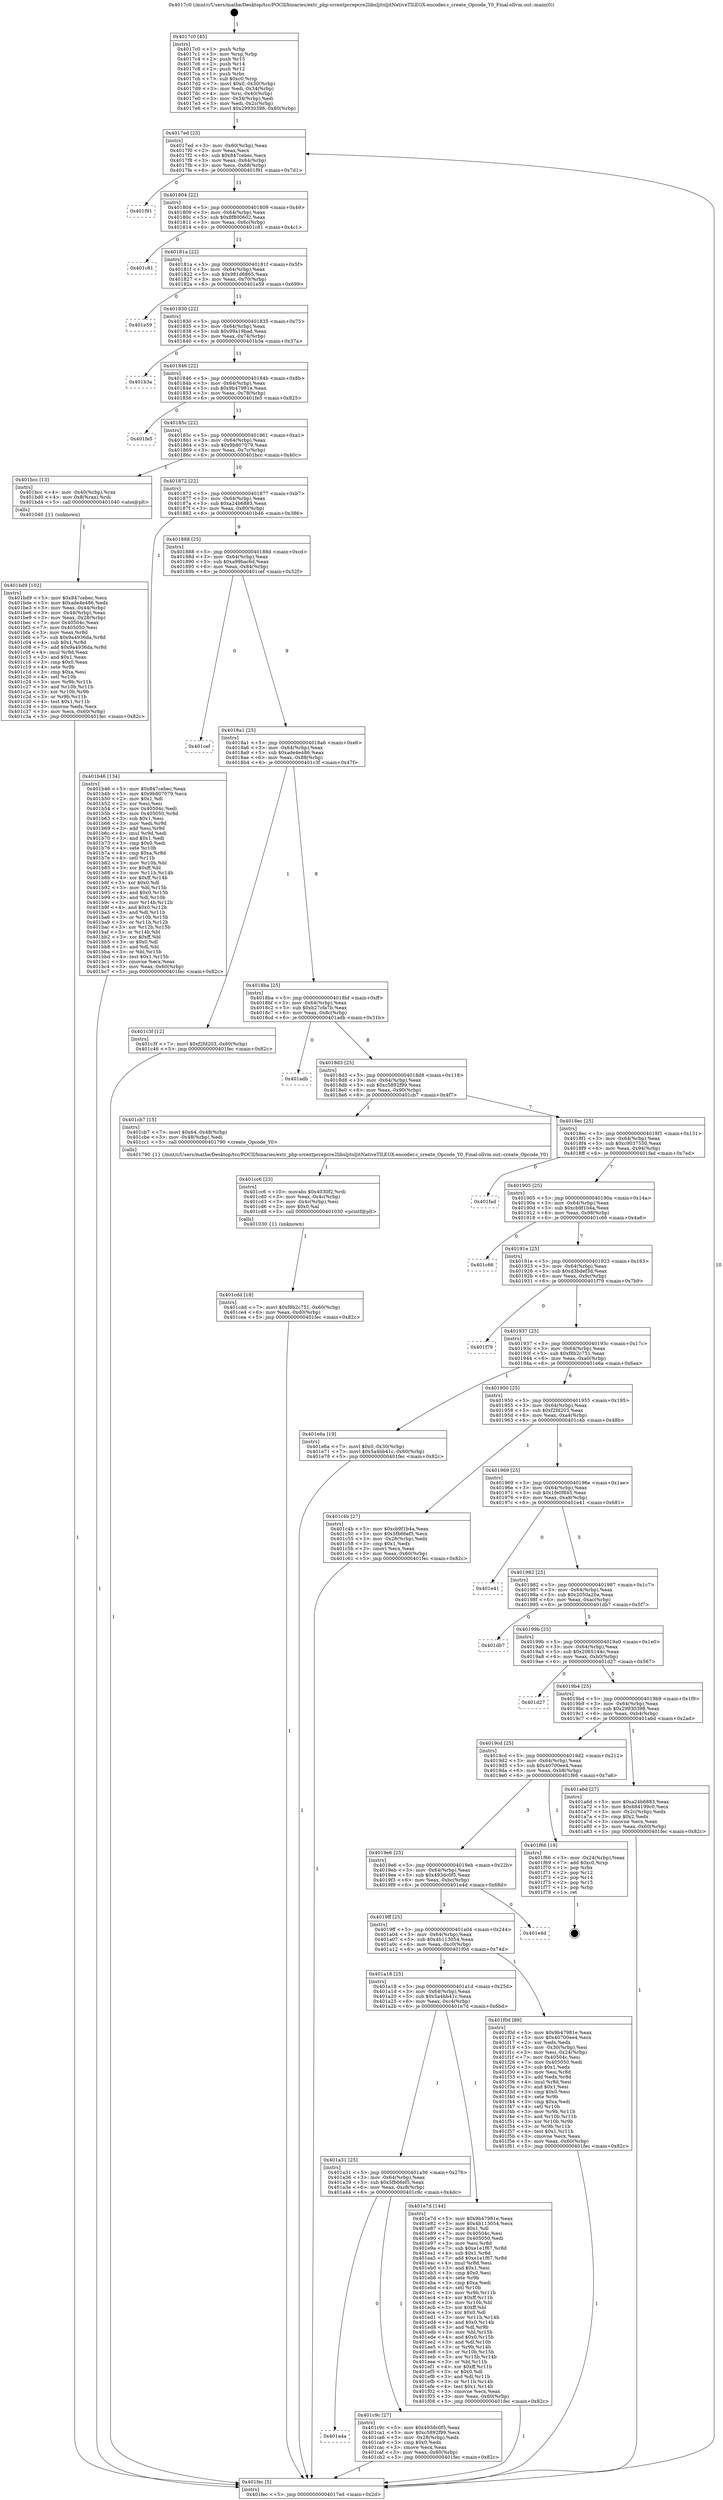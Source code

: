 digraph "0x4017c0" {
  label = "0x4017c0 (/mnt/c/Users/mathe/Desktop/tcc/POCII/binaries/extr_php-srcextpcrepcre2libsljitsljitNativeTILEGX-encoder.c_create_Opcode_Y0_Final-ollvm.out::main(0))"
  labelloc = "t"
  node[shape=record]

  Entry [label="",width=0.3,height=0.3,shape=circle,fillcolor=black,style=filled]
  "0x4017ed" [label="{
     0x4017ed [23]\l
     | [instrs]\l
     &nbsp;&nbsp;0x4017ed \<+3\>: mov -0x60(%rbp),%eax\l
     &nbsp;&nbsp;0x4017f0 \<+2\>: mov %eax,%ecx\l
     &nbsp;&nbsp;0x4017f2 \<+6\>: sub $0x847cebec,%ecx\l
     &nbsp;&nbsp;0x4017f8 \<+3\>: mov %eax,-0x64(%rbp)\l
     &nbsp;&nbsp;0x4017fb \<+3\>: mov %ecx,-0x68(%rbp)\l
     &nbsp;&nbsp;0x4017fe \<+6\>: je 0000000000401f91 \<main+0x7d1\>\l
  }"]
  "0x401f91" [label="{
     0x401f91\l
  }", style=dashed]
  "0x401804" [label="{
     0x401804 [22]\l
     | [instrs]\l
     &nbsp;&nbsp;0x401804 \<+5\>: jmp 0000000000401809 \<main+0x49\>\l
     &nbsp;&nbsp;0x401809 \<+3\>: mov -0x64(%rbp),%eax\l
     &nbsp;&nbsp;0x40180c \<+5\>: sub $0x8f800602,%eax\l
     &nbsp;&nbsp;0x401811 \<+3\>: mov %eax,-0x6c(%rbp)\l
     &nbsp;&nbsp;0x401814 \<+6\>: je 0000000000401c81 \<main+0x4c1\>\l
  }"]
  Exit [label="",width=0.3,height=0.3,shape=circle,fillcolor=black,style=filled,peripheries=2]
  "0x401c81" [label="{
     0x401c81\l
  }", style=dashed]
  "0x40181a" [label="{
     0x40181a [22]\l
     | [instrs]\l
     &nbsp;&nbsp;0x40181a \<+5\>: jmp 000000000040181f \<main+0x5f\>\l
     &nbsp;&nbsp;0x40181f \<+3\>: mov -0x64(%rbp),%eax\l
     &nbsp;&nbsp;0x401822 \<+5\>: sub $0x981d6865,%eax\l
     &nbsp;&nbsp;0x401827 \<+3\>: mov %eax,-0x70(%rbp)\l
     &nbsp;&nbsp;0x40182a \<+6\>: je 0000000000401e59 \<main+0x699\>\l
  }"]
  "0x401cdd" [label="{
     0x401cdd [18]\l
     | [instrs]\l
     &nbsp;&nbsp;0x401cdd \<+7\>: movl $0xf8b2c751,-0x60(%rbp)\l
     &nbsp;&nbsp;0x401ce4 \<+6\>: mov %eax,-0xd0(%rbp)\l
     &nbsp;&nbsp;0x401cea \<+5\>: jmp 0000000000401fec \<main+0x82c\>\l
  }"]
  "0x401e59" [label="{
     0x401e59\l
  }", style=dashed]
  "0x401830" [label="{
     0x401830 [22]\l
     | [instrs]\l
     &nbsp;&nbsp;0x401830 \<+5\>: jmp 0000000000401835 \<main+0x75\>\l
     &nbsp;&nbsp;0x401835 \<+3\>: mov -0x64(%rbp),%eax\l
     &nbsp;&nbsp;0x401838 \<+5\>: sub $0x99a19bad,%eax\l
     &nbsp;&nbsp;0x40183d \<+3\>: mov %eax,-0x74(%rbp)\l
     &nbsp;&nbsp;0x401840 \<+6\>: je 0000000000401b3a \<main+0x37a\>\l
  }"]
  "0x401cc6" [label="{
     0x401cc6 [23]\l
     | [instrs]\l
     &nbsp;&nbsp;0x401cc6 \<+10\>: movabs $0x4030f2,%rdi\l
     &nbsp;&nbsp;0x401cd0 \<+3\>: mov %eax,-0x4c(%rbp)\l
     &nbsp;&nbsp;0x401cd3 \<+3\>: mov -0x4c(%rbp),%esi\l
     &nbsp;&nbsp;0x401cd6 \<+2\>: mov $0x0,%al\l
     &nbsp;&nbsp;0x401cd8 \<+5\>: call 0000000000401030 \<printf@plt\>\l
     | [calls]\l
     &nbsp;&nbsp;0x401030 \{1\} (unknown)\l
  }"]
  "0x401b3a" [label="{
     0x401b3a\l
  }", style=dashed]
  "0x401846" [label="{
     0x401846 [22]\l
     | [instrs]\l
     &nbsp;&nbsp;0x401846 \<+5\>: jmp 000000000040184b \<main+0x8b\>\l
     &nbsp;&nbsp;0x40184b \<+3\>: mov -0x64(%rbp),%eax\l
     &nbsp;&nbsp;0x40184e \<+5\>: sub $0x9b47981e,%eax\l
     &nbsp;&nbsp;0x401853 \<+3\>: mov %eax,-0x78(%rbp)\l
     &nbsp;&nbsp;0x401856 \<+6\>: je 0000000000401fe5 \<main+0x825\>\l
  }"]
  "0x401a4a" [label="{
     0x401a4a\l
  }", style=dashed]
  "0x401fe5" [label="{
     0x401fe5\l
  }", style=dashed]
  "0x40185c" [label="{
     0x40185c [22]\l
     | [instrs]\l
     &nbsp;&nbsp;0x40185c \<+5\>: jmp 0000000000401861 \<main+0xa1\>\l
     &nbsp;&nbsp;0x401861 \<+3\>: mov -0x64(%rbp),%eax\l
     &nbsp;&nbsp;0x401864 \<+5\>: sub $0x9b807079,%eax\l
     &nbsp;&nbsp;0x401869 \<+3\>: mov %eax,-0x7c(%rbp)\l
     &nbsp;&nbsp;0x40186c \<+6\>: je 0000000000401bcc \<main+0x40c\>\l
  }"]
  "0x401c9c" [label="{
     0x401c9c [27]\l
     | [instrs]\l
     &nbsp;&nbsp;0x401c9c \<+5\>: mov $0x493dc0f5,%eax\l
     &nbsp;&nbsp;0x401ca1 \<+5\>: mov $0xc5892f99,%ecx\l
     &nbsp;&nbsp;0x401ca6 \<+3\>: mov -0x28(%rbp),%edx\l
     &nbsp;&nbsp;0x401ca9 \<+3\>: cmp $0x0,%edx\l
     &nbsp;&nbsp;0x401cac \<+3\>: cmove %ecx,%eax\l
     &nbsp;&nbsp;0x401caf \<+3\>: mov %eax,-0x60(%rbp)\l
     &nbsp;&nbsp;0x401cb2 \<+5\>: jmp 0000000000401fec \<main+0x82c\>\l
  }"]
  "0x401bcc" [label="{
     0x401bcc [13]\l
     | [instrs]\l
     &nbsp;&nbsp;0x401bcc \<+4\>: mov -0x40(%rbp),%rax\l
     &nbsp;&nbsp;0x401bd0 \<+4\>: mov 0x8(%rax),%rdi\l
     &nbsp;&nbsp;0x401bd4 \<+5\>: call 0000000000401040 \<atoi@plt\>\l
     | [calls]\l
     &nbsp;&nbsp;0x401040 \{1\} (unknown)\l
  }"]
  "0x401872" [label="{
     0x401872 [22]\l
     | [instrs]\l
     &nbsp;&nbsp;0x401872 \<+5\>: jmp 0000000000401877 \<main+0xb7\>\l
     &nbsp;&nbsp;0x401877 \<+3\>: mov -0x64(%rbp),%eax\l
     &nbsp;&nbsp;0x40187a \<+5\>: sub $0xa24b6883,%eax\l
     &nbsp;&nbsp;0x40187f \<+3\>: mov %eax,-0x80(%rbp)\l
     &nbsp;&nbsp;0x401882 \<+6\>: je 0000000000401b46 \<main+0x386\>\l
  }"]
  "0x401a31" [label="{
     0x401a31 [25]\l
     | [instrs]\l
     &nbsp;&nbsp;0x401a31 \<+5\>: jmp 0000000000401a36 \<main+0x276\>\l
     &nbsp;&nbsp;0x401a36 \<+3\>: mov -0x64(%rbp),%eax\l
     &nbsp;&nbsp;0x401a39 \<+5\>: sub $0x5fb66ef5,%eax\l
     &nbsp;&nbsp;0x401a3e \<+6\>: mov %eax,-0xc8(%rbp)\l
     &nbsp;&nbsp;0x401a44 \<+6\>: je 0000000000401c9c \<main+0x4dc\>\l
  }"]
  "0x401b46" [label="{
     0x401b46 [134]\l
     | [instrs]\l
     &nbsp;&nbsp;0x401b46 \<+5\>: mov $0x847cebec,%eax\l
     &nbsp;&nbsp;0x401b4b \<+5\>: mov $0x9b807079,%ecx\l
     &nbsp;&nbsp;0x401b50 \<+2\>: mov $0x1,%dl\l
     &nbsp;&nbsp;0x401b52 \<+2\>: xor %esi,%esi\l
     &nbsp;&nbsp;0x401b54 \<+7\>: mov 0x40504c,%edi\l
     &nbsp;&nbsp;0x401b5b \<+8\>: mov 0x405050,%r8d\l
     &nbsp;&nbsp;0x401b63 \<+3\>: sub $0x1,%esi\l
     &nbsp;&nbsp;0x401b66 \<+3\>: mov %edi,%r9d\l
     &nbsp;&nbsp;0x401b69 \<+3\>: add %esi,%r9d\l
     &nbsp;&nbsp;0x401b6c \<+4\>: imul %r9d,%edi\l
     &nbsp;&nbsp;0x401b70 \<+3\>: and $0x1,%edi\l
     &nbsp;&nbsp;0x401b73 \<+3\>: cmp $0x0,%edi\l
     &nbsp;&nbsp;0x401b76 \<+4\>: sete %r10b\l
     &nbsp;&nbsp;0x401b7a \<+4\>: cmp $0xa,%r8d\l
     &nbsp;&nbsp;0x401b7e \<+4\>: setl %r11b\l
     &nbsp;&nbsp;0x401b82 \<+3\>: mov %r10b,%bl\l
     &nbsp;&nbsp;0x401b85 \<+3\>: xor $0xff,%bl\l
     &nbsp;&nbsp;0x401b88 \<+3\>: mov %r11b,%r14b\l
     &nbsp;&nbsp;0x401b8b \<+4\>: xor $0xff,%r14b\l
     &nbsp;&nbsp;0x401b8f \<+3\>: xor $0x0,%dl\l
     &nbsp;&nbsp;0x401b92 \<+3\>: mov %bl,%r15b\l
     &nbsp;&nbsp;0x401b95 \<+4\>: and $0x0,%r15b\l
     &nbsp;&nbsp;0x401b99 \<+3\>: and %dl,%r10b\l
     &nbsp;&nbsp;0x401b9c \<+3\>: mov %r14b,%r12b\l
     &nbsp;&nbsp;0x401b9f \<+4\>: and $0x0,%r12b\l
     &nbsp;&nbsp;0x401ba3 \<+3\>: and %dl,%r11b\l
     &nbsp;&nbsp;0x401ba6 \<+3\>: or %r10b,%r15b\l
     &nbsp;&nbsp;0x401ba9 \<+3\>: or %r11b,%r12b\l
     &nbsp;&nbsp;0x401bac \<+3\>: xor %r12b,%r15b\l
     &nbsp;&nbsp;0x401baf \<+3\>: or %r14b,%bl\l
     &nbsp;&nbsp;0x401bb2 \<+3\>: xor $0xff,%bl\l
     &nbsp;&nbsp;0x401bb5 \<+3\>: or $0x0,%dl\l
     &nbsp;&nbsp;0x401bb8 \<+2\>: and %dl,%bl\l
     &nbsp;&nbsp;0x401bba \<+3\>: or %bl,%r15b\l
     &nbsp;&nbsp;0x401bbd \<+4\>: test $0x1,%r15b\l
     &nbsp;&nbsp;0x401bc1 \<+3\>: cmovne %ecx,%eax\l
     &nbsp;&nbsp;0x401bc4 \<+3\>: mov %eax,-0x60(%rbp)\l
     &nbsp;&nbsp;0x401bc7 \<+5\>: jmp 0000000000401fec \<main+0x82c\>\l
  }"]
  "0x401888" [label="{
     0x401888 [25]\l
     | [instrs]\l
     &nbsp;&nbsp;0x401888 \<+5\>: jmp 000000000040188d \<main+0xcd\>\l
     &nbsp;&nbsp;0x40188d \<+3\>: mov -0x64(%rbp),%eax\l
     &nbsp;&nbsp;0x401890 \<+5\>: sub $0xa99bac6d,%eax\l
     &nbsp;&nbsp;0x401895 \<+6\>: mov %eax,-0x84(%rbp)\l
     &nbsp;&nbsp;0x40189b \<+6\>: je 0000000000401cef \<main+0x52f\>\l
  }"]
  "0x401e7d" [label="{
     0x401e7d [144]\l
     | [instrs]\l
     &nbsp;&nbsp;0x401e7d \<+5\>: mov $0x9b47981e,%eax\l
     &nbsp;&nbsp;0x401e82 \<+5\>: mov $0x4b113054,%ecx\l
     &nbsp;&nbsp;0x401e87 \<+2\>: mov $0x1,%dl\l
     &nbsp;&nbsp;0x401e89 \<+7\>: mov 0x40504c,%esi\l
     &nbsp;&nbsp;0x401e90 \<+7\>: mov 0x405050,%edi\l
     &nbsp;&nbsp;0x401e97 \<+3\>: mov %esi,%r8d\l
     &nbsp;&nbsp;0x401e9a \<+7\>: sub $0xe1e1f67,%r8d\l
     &nbsp;&nbsp;0x401ea1 \<+4\>: sub $0x1,%r8d\l
     &nbsp;&nbsp;0x401ea5 \<+7\>: add $0xe1e1f67,%r8d\l
     &nbsp;&nbsp;0x401eac \<+4\>: imul %r8d,%esi\l
     &nbsp;&nbsp;0x401eb0 \<+3\>: and $0x1,%esi\l
     &nbsp;&nbsp;0x401eb3 \<+3\>: cmp $0x0,%esi\l
     &nbsp;&nbsp;0x401eb6 \<+4\>: sete %r9b\l
     &nbsp;&nbsp;0x401eba \<+3\>: cmp $0xa,%edi\l
     &nbsp;&nbsp;0x401ebd \<+4\>: setl %r10b\l
     &nbsp;&nbsp;0x401ec1 \<+3\>: mov %r9b,%r11b\l
     &nbsp;&nbsp;0x401ec4 \<+4\>: xor $0xff,%r11b\l
     &nbsp;&nbsp;0x401ec8 \<+3\>: mov %r10b,%bl\l
     &nbsp;&nbsp;0x401ecb \<+3\>: xor $0xff,%bl\l
     &nbsp;&nbsp;0x401ece \<+3\>: xor $0x0,%dl\l
     &nbsp;&nbsp;0x401ed1 \<+3\>: mov %r11b,%r14b\l
     &nbsp;&nbsp;0x401ed4 \<+4\>: and $0x0,%r14b\l
     &nbsp;&nbsp;0x401ed8 \<+3\>: and %dl,%r9b\l
     &nbsp;&nbsp;0x401edb \<+3\>: mov %bl,%r15b\l
     &nbsp;&nbsp;0x401ede \<+4\>: and $0x0,%r15b\l
     &nbsp;&nbsp;0x401ee2 \<+3\>: and %dl,%r10b\l
     &nbsp;&nbsp;0x401ee5 \<+3\>: or %r9b,%r14b\l
     &nbsp;&nbsp;0x401ee8 \<+3\>: or %r10b,%r15b\l
     &nbsp;&nbsp;0x401eeb \<+3\>: xor %r15b,%r14b\l
     &nbsp;&nbsp;0x401eee \<+3\>: or %bl,%r11b\l
     &nbsp;&nbsp;0x401ef1 \<+4\>: xor $0xff,%r11b\l
     &nbsp;&nbsp;0x401ef5 \<+3\>: or $0x0,%dl\l
     &nbsp;&nbsp;0x401ef8 \<+3\>: and %dl,%r11b\l
     &nbsp;&nbsp;0x401efb \<+3\>: or %r11b,%r14b\l
     &nbsp;&nbsp;0x401efe \<+4\>: test $0x1,%r14b\l
     &nbsp;&nbsp;0x401f02 \<+3\>: cmovne %ecx,%eax\l
     &nbsp;&nbsp;0x401f05 \<+3\>: mov %eax,-0x60(%rbp)\l
     &nbsp;&nbsp;0x401f08 \<+5\>: jmp 0000000000401fec \<main+0x82c\>\l
  }"]
  "0x401cef" [label="{
     0x401cef\l
  }", style=dashed]
  "0x4018a1" [label="{
     0x4018a1 [25]\l
     | [instrs]\l
     &nbsp;&nbsp;0x4018a1 \<+5\>: jmp 00000000004018a6 \<main+0xe6\>\l
     &nbsp;&nbsp;0x4018a6 \<+3\>: mov -0x64(%rbp),%eax\l
     &nbsp;&nbsp;0x4018a9 \<+5\>: sub $0xade4e486,%eax\l
     &nbsp;&nbsp;0x4018ae \<+6\>: mov %eax,-0x88(%rbp)\l
     &nbsp;&nbsp;0x4018b4 \<+6\>: je 0000000000401c3f \<main+0x47f\>\l
  }"]
  "0x401a18" [label="{
     0x401a18 [25]\l
     | [instrs]\l
     &nbsp;&nbsp;0x401a18 \<+5\>: jmp 0000000000401a1d \<main+0x25d\>\l
     &nbsp;&nbsp;0x401a1d \<+3\>: mov -0x64(%rbp),%eax\l
     &nbsp;&nbsp;0x401a20 \<+5\>: sub $0x5a4bb41c,%eax\l
     &nbsp;&nbsp;0x401a25 \<+6\>: mov %eax,-0xc4(%rbp)\l
     &nbsp;&nbsp;0x401a2b \<+6\>: je 0000000000401e7d \<main+0x6bd\>\l
  }"]
  "0x401c3f" [label="{
     0x401c3f [12]\l
     | [instrs]\l
     &nbsp;&nbsp;0x401c3f \<+7\>: movl $0xf2fd203,-0x60(%rbp)\l
     &nbsp;&nbsp;0x401c46 \<+5\>: jmp 0000000000401fec \<main+0x82c\>\l
  }"]
  "0x4018ba" [label="{
     0x4018ba [25]\l
     | [instrs]\l
     &nbsp;&nbsp;0x4018ba \<+5\>: jmp 00000000004018bf \<main+0xff\>\l
     &nbsp;&nbsp;0x4018bf \<+3\>: mov -0x64(%rbp),%eax\l
     &nbsp;&nbsp;0x4018c2 \<+5\>: sub $0xb27cfa7b,%eax\l
     &nbsp;&nbsp;0x4018c7 \<+6\>: mov %eax,-0x8c(%rbp)\l
     &nbsp;&nbsp;0x4018cd \<+6\>: je 0000000000401adb \<main+0x31b\>\l
  }"]
  "0x401f0d" [label="{
     0x401f0d [89]\l
     | [instrs]\l
     &nbsp;&nbsp;0x401f0d \<+5\>: mov $0x9b47981e,%eax\l
     &nbsp;&nbsp;0x401f12 \<+5\>: mov $0x40700ee4,%ecx\l
     &nbsp;&nbsp;0x401f17 \<+2\>: xor %edx,%edx\l
     &nbsp;&nbsp;0x401f19 \<+3\>: mov -0x30(%rbp),%esi\l
     &nbsp;&nbsp;0x401f1c \<+3\>: mov %esi,-0x24(%rbp)\l
     &nbsp;&nbsp;0x401f1f \<+7\>: mov 0x40504c,%esi\l
     &nbsp;&nbsp;0x401f26 \<+7\>: mov 0x405050,%edi\l
     &nbsp;&nbsp;0x401f2d \<+3\>: sub $0x1,%edx\l
     &nbsp;&nbsp;0x401f30 \<+3\>: mov %esi,%r8d\l
     &nbsp;&nbsp;0x401f33 \<+3\>: add %edx,%r8d\l
     &nbsp;&nbsp;0x401f36 \<+4\>: imul %r8d,%esi\l
     &nbsp;&nbsp;0x401f3a \<+3\>: and $0x1,%esi\l
     &nbsp;&nbsp;0x401f3d \<+3\>: cmp $0x0,%esi\l
     &nbsp;&nbsp;0x401f40 \<+4\>: sete %r9b\l
     &nbsp;&nbsp;0x401f44 \<+3\>: cmp $0xa,%edi\l
     &nbsp;&nbsp;0x401f47 \<+4\>: setl %r10b\l
     &nbsp;&nbsp;0x401f4b \<+3\>: mov %r9b,%r11b\l
     &nbsp;&nbsp;0x401f4e \<+3\>: and %r10b,%r11b\l
     &nbsp;&nbsp;0x401f51 \<+3\>: xor %r10b,%r9b\l
     &nbsp;&nbsp;0x401f54 \<+3\>: or %r9b,%r11b\l
     &nbsp;&nbsp;0x401f57 \<+4\>: test $0x1,%r11b\l
     &nbsp;&nbsp;0x401f5b \<+3\>: cmovne %ecx,%eax\l
     &nbsp;&nbsp;0x401f5e \<+3\>: mov %eax,-0x60(%rbp)\l
     &nbsp;&nbsp;0x401f61 \<+5\>: jmp 0000000000401fec \<main+0x82c\>\l
  }"]
  "0x401adb" [label="{
     0x401adb\l
  }", style=dashed]
  "0x4018d3" [label="{
     0x4018d3 [25]\l
     | [instrs]\l
     &nbsp;&nbsp;0x4018d3 \<+5\>: jmp 00000000004018d8 \<main+0x118\>\l
     &nbsp;&nbsp;0x4018d8 \<+3\>: mov -0x64(%rbp),%eax\l
     &nbsp;&nbsp;0x4018db \<+5\>: sub $0xc5892f99,%eax\l
     &nbsp;&nbsp;0x4018e0 \<+6\>: mov %eax,-0x90(%rbp)\l
     &nbsp;&nbsp;0x4018e6 \<+6\>: je 0000000000401cb7 \<main+0x4f7\>\l
  }"]
  "0x4019ff" [label="{
     0x4019ff [25]\l
     | [instrs]\l
     &nbsp;&nbsp;0x4019ff \<+5\>: jmp 0000000000401a04 \<main+0x244\>\l
     &nbsp;&nbsp;0x401a04 \<+3\>: mov -0x64(%rbp),%eax\l
     &nbsp;&nbsp;0x401a07 \<+5\>: sub $0x4b113054,%eax\l
     &nbsp;&nbsp;0x401a0c \<+6\>: mov %eax,-0xc0(%rbp)\l
     &nbsp;&nbsp;0x401a12 \<+6\>: je 0000000000401f0d \<main+0x74d\>\l
  }"]
  "0x401cb7" [label="{
     0x401cb7 [15]\l
     | [instrs]\l
     &nbsp;&nbsp;0x401cb7 \<+7\>: movl $0x64,-0x48(%rbp)\l
     &nbsp;&nbsp;0x401cbe \<+3\>: mov -0x48(%rbp),%edi\l
     &nbsp;&nbsp;0x401cc1 \<+5\>: call 0000000000401790 \<create_Opcode_Y0\>\l
     | [calls]\l
     &nbsp;&nbsp;0x401790 \{1\} (/mnt/c/Users/mathe/Desktop/tcc/POCII/binaries/extr_php-srcextpcrepcre2libsljitsljitNativeTILEGX-encoder.c_create_Opcode_Y0_Final-ollvm.out::create_Opcode_Y0)\l
  }"]
  "0x4018ec" [label="{
     0x4018ec [25]\l
     | [instrs]\l
     &nbsp;&nbsp;0x4018ec \<+5\>: jmp 00000000004018f1 \<main+0x131\>\l
     &nbsp;&nbsp;0x4018f1 \<+3\>: mov -0x64(%rbp),%eax\l
     &nbsp;&nbsp;0x4018f4 \<+5\>: sub $0xc9037550,%eax\l
     &nbsp;&nbsp;0x4018f9 \<+6\>: mov %eax,-0x94(%rbp)\l
     &nbsp;&nbsp;0x4018ff \<+6\>: je 0000000000401fad \<main+0x7ed\>\l
  }"]
  "0x401e4d" [label="{
     0x401e4d\l
  }", style=dashed]
  "0x401fad" [label="{
     0x401fad\l
  }", style=dashed]
  "0x401905" [label="{
     0x401905 [25]\l
     | [instrs]\l
     &nbsp;&nbsp;0x401905 \<+5\>: jmp 000000000040190a \<main+0x14a\>\l
     &nbsp;&nbsp;0x40190a \<+3\>: mov -0x64(%rbp),%eax\l
     &nbsp;&nbsp;0x40190d \<+5\>: sub $0xcb9f1b4a,%eax\l
     &nbsp;&nbsp;0x401912 \<+6\>: mov %eax,-0x98(%rbp)\l
     &nbsp;&nbsp;0x401918 \<+6\>: je 0000000000401c66 \<main+0x4a6\>\l
  }"]
  "0x4019e6" [label="{
     0x4019e6 [25]\l
     | [instrs]\l
     &nbsp;&nbsp;0x4019e6 \<+5\>: jmp 00000000004019eb \<main+0x22b\>\l
     &nbsp;&nbsp;0x4019eb \<+3\>: mov -0x64(%rbp),%eax\l
     &nbsp;&nbsp;0x4019ee \<+5\>: sub $0x493dc0f5,%eax\l
     &nbsp;&nbsp;0x4019f3 \<+6\>: mov %eax,-0xbc(%rbp)\l
     &nbsp;&nbsp;0x4019f9 \<+6\>: je 0000000000401e4d \<main+0x68d\>\l
  }"]
  "0x401c66" [label="{
     0x401c66\l
  }", style=dashed]
  "0x40191e" [label="{
     0x40191e [25]\l
     | [instrs]\l
     &nbsp;&nbsp;0x40191e \<+5\>: jmp 0000000000401923 \<main+0x163\>\l
     &nbsp;&nbsp;0x401923 \<+3\>: mov -0x64(%rbp),%eax\l
     &nbsp;&nbsp;0x401926 \<+5\>: sub $0xd3bdef3d,%eax\l
     &nbsp;&nbsp;0x40192b \<+6\>: mov %eax,-0x9c(%rbp)\l
     &nbsp;&nbsp;0x401931 \<+6\>: je 0000000000401f79 \<main+0x7b9\>\l
  }"]
  "0x401f66" [label="{
     0x401f66 [19]\l
     | [instrs]\l
     &nbsp;&nbsp;0x401f66 \<+3\>: mov -0x24(%rbp),%eax\l
     &nbsp;&nbsp;0x401f69 \<+7\>: add $0xc0,%rsp\l
     &nbsp;&nbsp;0x401f70 \<+1\>: pop %rbx\l
     &nbsp;&nbsp;0x401f71 \<+2\>: pop %r12\l
     &nbsp;&nbsp;0x401f73 \<+2\>: pop %r14\l
     &nbsp;&nbsp;0x401f75 \<+2\>: pop %r15\l
     &nbsp;&nbsp;0x401f77 \<+1\>: pop %rbp\l
     &nbsp;&nbsp;0x401f78 \<+1\>: ret\l
  }"]
  "0x401f79" [label="{
     0x401f79\l
  }", style=dashed]
  "0x401937" [label="{
     0x401937 [25]\l
     | [instrs]\l
     &nbsp;&nbsp;0x401937 \<+5\>: jmp 000000000040193c \<main+0x17c\>\l
     &nbsp;&nbsp;0x40193c \<+3\>: mov -0x64(%rbp),%eax\l
     &nbsp;&nbsp;0x40193f \<+5\>: sub $0xf8b2c751,%eax\l
     &nbsp;&nbsp;0x401944 \<+6\>: mov %eax,-0xa0(%rbp)\l
     &nbsp;&nbsp;0x40194a \<+6\>: je 0000000000401e6a \<main+0x6aa\>\l
  }"]
  "0x401bd9" [label="{
     0x401bd9 [102]\l
     | [instrs]\l
     &nbsp;&nbsp;0x401bd9 \<+5\>: mov $0x847cebec,%ecx\l
     &nbsp;&nbsp;0x401bde \<+5\>: mov $0xade4e486,%edx\l
     &nbsp;&nbsp;0x401be3 \<+3\>: mov %eax,-0x44(%rbp)\l
     &nbsp;&nbsp;0x401be6 \<+3\>: mov -0x44(%rbp),%eax\l
     &nbsp;&nbsp;0x401be9 \<+3\>: mov %eax,-0x28(%rbp)\l
     &nbsp;&nbsp;0x401bec \<+7\>: mov 0x40504c,%eax\l
     &nbsp;&nbsp;0x401bf3 \<+7\>: mov 0x405050,%esi\l
     &nbsp;&nbsp;0x401bfa \<+3\>: mov %eax,%r8d\l
     &nbsp;&nbsp;0x401bfd \<+7\>: sub $0x9a4936da,%r8d\l
     &nbsp;&nbsp;0x401c04 \<+4\>: sub $0x1,%r8d\l
     &nbsp;&nbsp;0x401c08 \<+7\>: add $0x9a4936da,%r8d\l
     &nbsp;&nbsp;0x401c0f \<+4\>: imul %r8d,%eax\l
     &nbsp;&nbsp;0x401c13 \<+3\>: and $0x1,%eax\l
     &nbsp;&nbsp;0x401c16 \<+3\>: cmp $0x0,%eax\l
     &nbsp;&nbsp;0x401c19 \<+4\>: sete %r9b\l
     &nbsp;&nbsp;0x401c1d \<+3\>: cmp $0xa,%esi\l
     &nbsp;&nbsp;0x401c20 \<+4\>: setl %r10b\l
     &nbsp;&nbsp;0x401c24 \<+3\>: mov %r9b,%r11b\l
     &nbsp;&nbsp;0x401c27 \<+3\>: and %r10b,%r11b\l
     &nbsp;&nbsp;0x401c2a \<+3\>: xor %r10b,%r9b\l
     &nbsp;&nbsp;0x401c2d \<+3\>: or %r9b,%r11b\l
     &nbsp;&nbsp;0x401c30 \<+4\>: test $0x1,%r11b\l
     &nbsp;&nbsp;0x401c34 \<+3\>: cmovne %edx,%ecx\l
     &nbsp;&nbsp;0x401c37 \<+3\>: mov %ecx,-0x60(%rbp)\l
     &nbsp;&nbsp;0x401c3a \<+5\>: jmp 0000000000401fec \<main+0x82c\>\l
  }"]
  "0x401e6a" [label="{
     0x401e6a [19]\l
     | [instrs]\l
     &nbsp;&nbsp;0x401e6a \<+7\>: movl $0x0,-0x30(%rbp)\l
     &nbsp;&nbsp;0x401e71 \<+7\>: movl $0x5a4bb41c,-0x60(%rbp)\l
     &nbsp;&nbsp;0x401e78 \<+5\>: jmp 0000000000401fec \<main+0x82c\>\l
  }"]
  "0x401950" [label="{
     0x401950 [25]\l
     | [instrs]\l
     &nbsp;&nbsp;0x401950 \<+5\>: jmp 0000000000401955 \<main+0x195\>\l
     &nbsp;&nbsp;0x401955 \<+3\>: mov -0x64(%rbp),%eax\l
     &nbsp;&nbsp;0x401958 \<+5\>: sub $0xf2fd203,%eax\l
     &nbsp;&nbsp;0x40195d \<+6\>: mov %eax,-0xa4(%rbp)\l
     &nbsp;&nbsp;0x401963 \<+6\>: je 0000000000401c4b \<main+0x48b\>\l
  }"]
  "0x4017c0" [label="{
     0x4017c0 [45]\l
     | [instrs]\l
     &nbsp;&nbsp;0x4017c0 \<+1\>: push %rbp\l
     &nbsp;&nbsp;0x4017c1 \<+3\>: mov %rsp,%rbp\l
     &nbsp;&nbsp;0x4017c4 \<+2\>: push %r15\l
     &nbsp;&nbsp;0x4017c6 \<+2\>: push %r14\l
     &nbsp;&nbsp;0x4017c8 \<+2\>: push %r12\l
     &nbsp;&nbsp;0x4017ca \<+1\>: push %rbx\l
     &nbsp;&nbsp;0x4017cb \<+7\>: sub $0xc0,%rsp\l
     &nbsp;&nbsp;0x4017d2 \<+7\>: movl $0x0,-0x30(%rbp)\l
     &nbsp;&nbsp;0x4017d9 \<+3\>: mov %edi,-0x34(%rbp)\l
     &nbsp;&nbsp;0x4017dc \<+4\>: mov %rsi,-0x40(%rbp)\l
     &nbsp;&nbsp;0x4017e0 \<+3\>: mov -0x34(%rbp),%edi\l
     &nbsp;&nbsp;0x4017e3 \<+3\>: mov %edi,-0x2c(%rbp)\l
     &nbsp;&nbsp;0x4017e6 \<+7\>: movl $0x29930398,-0x60(%rbp)\l
  }"]
  "0x401c4b" [label="{
     0x401c4b [27]\l
     | [instrs]\l
     &nbsp;&nbsp;0x401c4b \<+5\>: mov $0xcb9f1b4a,%eax\l
     &nbsp;&nbsp;0x401c50 \<+5\>: mov $0x5fb66ef5,%ecx\l
     &nbsp;&nbsp;0x401c55 \<+3\>: mov -0x28(%rbp),%edx\l
     &nbsp;&nbsp;0x401c58 \<+3\>: cmp $0x1,%edx\l
     &nbsp;&nbsp;0x401c5b \<+3\>: cmovl %ecx,%eax\l
     &nbsp;&nbsp;0x401c5e \<+3\>: mov %eax,-0x60(%rbp)\l
     &nbsp;&nbsp;0x401c61 \<+5\>: jmp 0000000000401fec \<main+0x82c\>\l
  }"]
  "0x401969" [label="{
     0x401969 [25]\l
     | [instrs]\l
     &nbsp;&nbsp;0x401969 \<+5\>: jmp 000000000040196e \<main+0x1ae\>\l
     &nbsp;&nbsp;0x40196e \<+3\>: mov -0x64(%rbp),%eax\l
     &nbsp;&nbsp;0x401971 \<+5\>: sub $0x1fe0f845,%eax\l
     &nbsp;&nbsp;0x401976 \<+6\>: mov %eax,-0xa8(%rbp)\l
     &nbsp;&nbsp;0x40197c \<+6\>: je 0000000000401e41 \<main+0x681\>\l
  }"]
  "0x401fec" [label="{
     0x401fec [5]\l
     | [instrs]\l
     &nbsp;&nbsp;0x401fec \<+5\>: jmp 00000000004017ed \<main+0x2d\>\l
  }"]
  "0x401e41" [label="{
     0x401e41\l
  }", style=dashed]
  "0x401982" [label="{
     0x401982 [25]\l
     | [instrs]\l
     &nbsp;&nbsp;0x401982 \<+5\>: jmp 0000000000401987 \<main+0x1c7\>\l
     &nbsp;&nbsp;0x401987 \<+3\>: mov -0x64(%rbp),%eax\l
     &nbsp;&nbsp;0x40198a \<+5\>: sub $0x2050a20a,%eax\l
     &nbsp;&nbsp;0x40198f \<+6\>: mov %eax,-0xac(%rbp)\l
     &nbsp;&nbsp;0x401995 \<+6\>: je 0000000000401db7 \<main+0x5f7\>\l
  }"]
  "0x4019cd" [label="{
     0x4019cd [25]\l
     | [instrs]\l
     &nbsp;&nbsp;0x4019cd \<+5\>: jmp 00000000004019d2 \<main+0x212\>\l
     &nbsp;&nbsp;0x4019d2 \<+3\>: mov -0x64(%rbp),%eax\l
     &nbsp;&nbsp;0x4019d5 \<+5\>: sub $0x40700ee4,%eax\l
     &nbsp;&nbsp;0x4019da \<+6\>: mov %eax,-0xb8(%rbp)\l
     &nbsp;&nbsp;0x4019e0 \<+6\>: je 0000000000401f66 \<main+0x7a6\>\l
  }"]
  "0x401db7" [label="{
     0x401db7\l
  }", style=dashed]
  "0x40199b" [label="{
     0x40199b [25]\l
     | [instrs]\l
     &nbsp;&nbsp;0x40199b \<+5\>: jmp 00000000004019a0 \<main+0x1e0\>\l
     &nbsp;&nbsp;0x4019a0 \<+3\>: mov -0x64(%rbp),%eax\l
     &nbsp;&nbsp;0x4019a3 \<+5\>: sub $0x2065144c,%eax\l
     &nbsp;&nbsp;0x4019a8 \<+6\>: mov %eax,-0xb0(%rbp)\l
     &nbsp;&nbsp;0x4019ae \<+6\>: je 0000000000401d27 \<main+0x567\>\l
  }"]
  "0x401a6d" [label="{
     0x401a6d [27]\l
     | [instrs]\l
     &nbsp;&nbsp;0x401a6d \<+5\>: mov $0xa24b6883,%eax\l
     &nbsp;&nbsp;0x401a72 \<+5\>: mov $0x684199c0,%ecx\l
     &nbsp;&nbsp;0x401a77 \<+3\>: mov -0x2c(%rbp),%edx\l
     &nbsp;&nbsp;0x401a7a \<+3\>: cmp $0x2,%edx\l
     &nbsp;&nbsp;0x401a7d \<+3\>: cmovne %ecx,%eax\l
     &nbsp;&nbsp;0x401a80 \<+3\>: mov %eax,-0x60(%rbp)\l
     &nbsp;&nbsp;0x401a83 \<+5\>: jmp 0000000000401fec \<main+0x82c\>\l
  }"]
  "0x401d27" [label="{
     0x401d27\l
  }", style=dashed]
  "0x4019b4" [label="{
     0x4019b4 [25]\l
     | [instrs]\l
     &nbsp;&nbsp;0x4019b4 \<+5\>: jmp 00000000004019b9 \<main+0x1f9\>\l
     &nbsp;&nbsp;0x4019b9 \<+3\>: mov -0x64(%rbp),%eax\l
     &nbsp;&nbsp;0x4019bc \<+5\>: sub $0x29930398,%eax\l
     &nbsp;&nbsp;0x4019c1 \<+6\>: mov %eax,-0xb4(%rbp)\l
     &nbsp;&nbsp;0x4019c7 \<+6\>: je 0000000000401a6d \<main+0x2ad\>\l
  }"]
  Entry -> "0x4017c0" [label=" 1"]
  "0x4017ed" -> "0x401f91" [label=" 0"]
  "0x4017ed" -> "0x401804" [label=" 11"]
  "0x401f66" -> Exit [label=" 1"]
  "0x401804" -> "0x401c81" [label=" 0"]
  "0x401804" -> "0x40181a" [label=" 11"]
  "0x401f0d" -> "0x401fec" [label=" 1"]
  "0x40181a" -> "0x401e59" [label=" 0"]
  "0x40181a" -> "0x401830" [label=" 11"]
  "0x401e7d" -> "0x401fec" [label=" 1"]
  "0x401830" -> "0x401b3a" [label=" 0"]
  "0x401830" -> "0x401846" [label=" 11"]
  "0x401e6a" -> "0x401fec" [label=" 1"]
  "0x401846" -> "0x401fe5" [label=" 0"]
  "0x401846" -> "0x40185c" [label=" 11"]
  "0x401cdd" -> "0x401fec" [label=" 1"]
  "0x40185c" -> "0x401bcc" [label=" 1"]
  "0x40185c" -> "0x401872" [label=" 10"]
  "0x401cc6" -> "0x401cdd" [label=" 1"]
  "0x401872" -> "0x401b46" [label=" 1"]
  "0x401872" -> "0x401888" [label=" 9"]
  "0x401c9c" -> "0x401fec" [label=" 1"]
  "0x401888" -> "0x401cef" [label=" 0"]
  "0x401888" -> "0x4018a1" [label=" 9"]
  "0x401a31" -> "0x401a4a" [label=" 0"]
  "0x4018a1" -> "0x401c3f" [label=" 1"]
  "0x4018a1" -> "0x4018ba" [label=" 8"]
  "0x401cb7" -> "0x401cc6" [label=" 1"]
  "0x4018ba" -> "0x401adb" [label=" 0"]
  "0x4018ba" -> "0x4018d3" [label=" 8"]
  "0x401a18" -> "0x401a31" [label=" 1"]
  "0x4018d3" -> "0x401cb7" [label=" 1"]
  "0x4018d3" -> "0x4018ec" [label=" 7"]
  "0x401a31" -> "0x401c9c" [label=" 1"]
  "0x4018ec" -> "0x401fad" [label=" 0"]
  "0x4018ec" -> "0x401905" [label=" 7"]
  "0x4019ff" -> "0x401a18" [label=" 2"]
  "0x401905" -> "0x401c66" [label=" 0"]
  "0x401905" -> "0x40191e" [label=" 7"]
  "0x401a18" -> "0x401e7d" [label=" 1"]
  "0x40191e" -> "0x401f79" [label=" 0"]
  "0x40191e" -> "0x401937" [label=" 7"]
  "0x4019e6" -> "0x4019ff" [label=" 3"]
  "0x401937" -> "0x401e6a" [label=" 1"]
  "0x401937" -> "0x401950" [label=" 6"]
  "0x4019ff" -> "0x401f0d" [label=" 1"]
  "0x401950" -> "0x401c4b" [label=" 1"]
  "0x401950" -> "0x401969" [label=" 5"]
  "0x4019cd" -> "0x4019e6" [label=" 3"]
  "0x401969" -> "0x401e41" [label=" 0"]
  "0x401969" -> "0x401982" [label=" 5"]
  "0x4019cd" -> "0x401f66" [label=" 1"]
  "0x401982" -> "0x401db7" [label=" 0"]
  "0x401982" -> "0x40199b" [label=" 5"]
  "0x4019e6" -> "0x401e4d" [label=" 0"]
  "0x40199b" -> "0x401d27" [label=" 0"]
  "0x40199b" -> "0x4019b4" [label=" 5"]
  "0x401c4b" -> "0x401fec" [label=" 1"]
  "0x4019b4" -> "0x401a6d" [label=" 1"]
  "0x4019b4" -> "0x4019cd" [label=" 4"]
  "0x401a6d" -> "0x401fec" [label=" 1"]
  "0x4017c0" -> "0x4017ed" [label=" 1"]
  "0x401fec" -> "0x4017ed" [label=" 10"]
  "0x401b46" -> "0x401fec" [label=" 1"]
  "0x401bcc" -> "0x401bd9" [label=" 1"]
  "0x401bd9" -> "0x401fec" [label=" 1"]
  "0x401c3f" -> "0x401fec" [label=" 1"]
}
